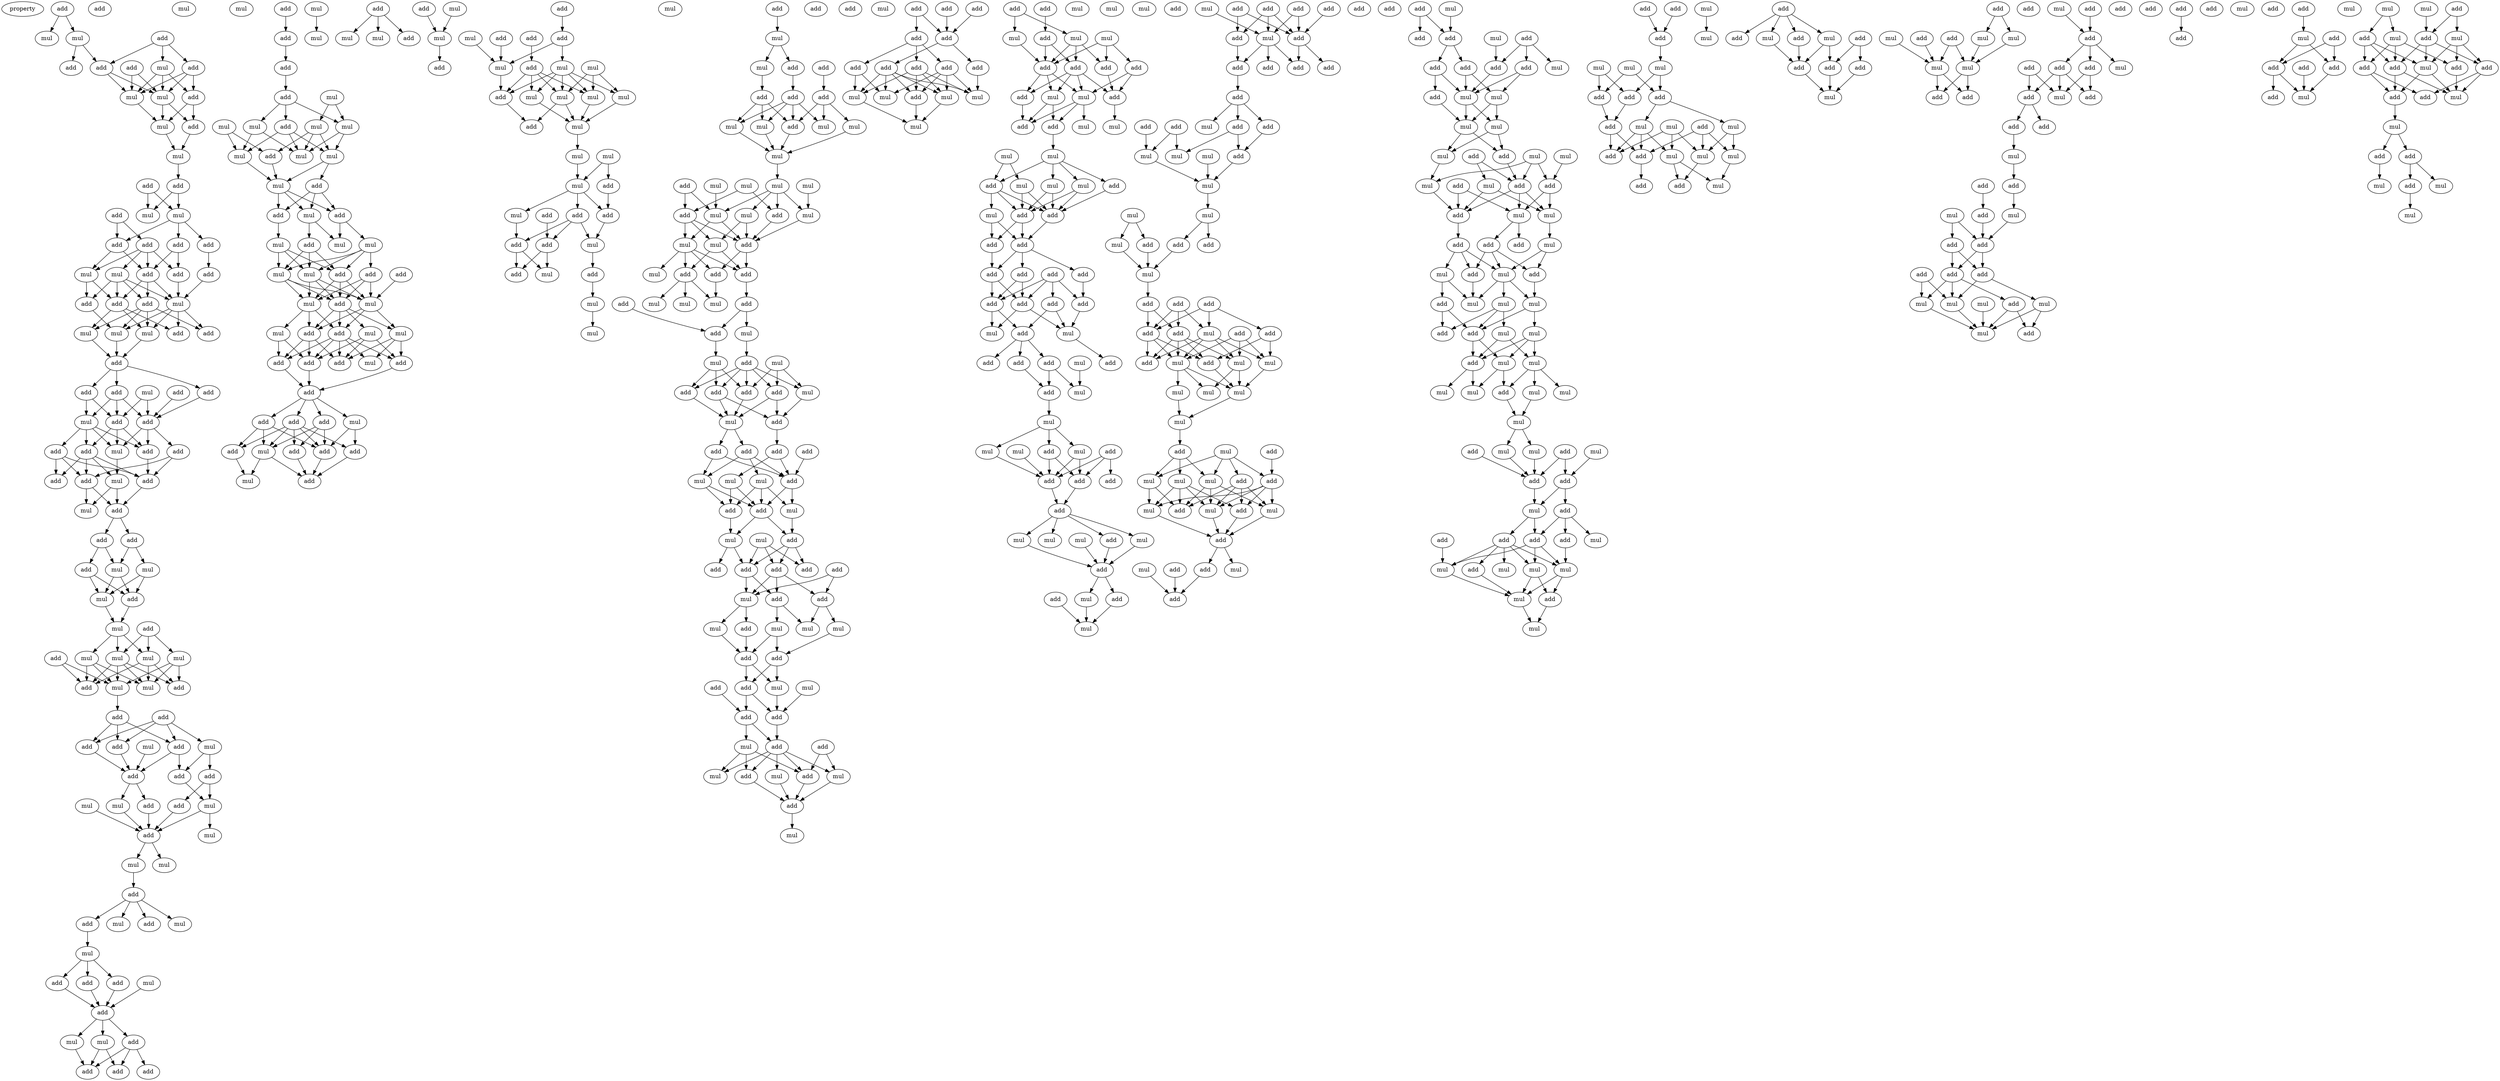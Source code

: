 digraph {
    node [fontcolor=black]
    property [mul=2,lf=1.5]
    0 [ label = add ];
    1 [ label = mul ];
    2 [ label = mul ];
    3 [ label = add ];
    4 [ label = add ];
    5 [ label = add ];
    6 [ label = mul ];
    7 [ label = add ];
    8 [ label = add ];
    9 [ label = mul ];
    10 [ label = add ];
    11 [ label = mul ];
    12 [ label = add ];
    13 [ label = mul ];
    14 [ label = mul ];
    15 [ label = add ];
    16 [ label = add ];
    17 [ label = mul ];
    18 [ label = mul ];
    19 [ label = add ];
    20 [ label = add ];
    21 [ label = add ];
    22 [ label = add ];
    23 [ label = add ];
    24 [ label = mul ];
    25 [ label = mul ];
    26 [ label = add ];
    27 [ label = add ];
    28 [ label = add ];
    29 [ label = add ];
    30 [ label = add ];
    31 [ label = add ];
    32 [ label = mul ];
    33 [ label = add ];
    34 [ label = add ];
    35 [ label = mul ];
    36 [ label = mul ];
    37 [ label = mul ];
    38 [ label = add ];
    39 [ label = add ];
    40 [ label = add ];
    41 [ label = mul ];
    42 [ label = add ];
    43 [ label = add ];
    44 [ label = add ];
    45 [ label = mul ];
    46 [ label = add ];
    47 [ label = add ];
    48 [ label = mul ];
    49 [ label = add ];
    50 [ label = add ];
    51 [ label = add ];
    52 [ label = mul ];
    53 [ label = add ];
    54 [ label = add ];
    55 [ label = add ];
    56 [ label = add ];
    57 [ label = mul ];
    58 [ label = add ];
    59 [ label = add ];
    60 [ label = add ];
    61 [ label = mul ];
    62 [ label = mul ];
    63 [ label = add ];
    64 [ label = mul ];
    65 [ label = mul ];
    66 [ label = add ];
    67 [ label = mul ];
    68 [ label = add ];
    69 [ label = mul ];
    70 [ label = mul ];
    71 [ label = mul ];
    72 [ label = mul ];
    73 [ label = mul ];
    74 [ label = add ];
    75 [ label = add ];
    76 [ label = add ];
    77 [ label = add ];
    78 [ label = mul ];
    79 [ label = mul ];
    80 [ label = add ];
    81 [ label = add ];
    82 [ label = add ];
    83 [ label = add ];
    84 [ label = add ];
    85 [ label = add ];
    86 [ label = add ];
    87 [ label = mul ];
    88 [ label = add ];
    89 [ label = mul ];
    90 [ label = mul ];
    91 [ label = add ];
    92 [ label = mul ];
    93 [ label = mul ];
    94 [ label = mul ];
    95 [ label = add ];
    96 [ label = add ];
    97 [ label = add ];
    98 [ label = mul ];
    99 [ label = add ];
    100 [ label = mul ];
    101 [ label = mul ];
    102 [ label = add ];
    103 [ label = add ];
    104 [ label = mul ];
    105 [ label = add ];
    106 [ label = add ];
    107 [ label = add ];
    108 [ label = mul ];
    109 [ label = mul ];
    110 [ label = add ];
    111 [ label = mul ];
    112 [ label = add ];
    113 [ label = mul ];
    114 [ label = add ];
    115 [ label = add ];
    116 [ label = mul ];
    117 [ label = add ];
    118 [ label = add ];
    119 [ label = mul ];
    120 [ label = mul ];
    121 [ label = add ];
    122 [ label = mul ];
    123 [ label = mul ];
    124 [ label = add ];
    125 [ label = mul ];
    126 [ label = mul ];
    127 [ label = mul ];
    128 [ label = mul ];
    129 [ label = mul ];
    130 [ label = add ];
    131 [ label = mul ];
    132 [ label = add ];
    133 [ label = mul ];
    134 [ label = add ];
    135 [ label = add ];
    136 [ label = add ];
    137 [ label = mul ];
    138 [ label = mul ];
    139 [ label = mul ];
    140 [ label = add ];
    141 [ label = add ];
    142 [ label = mul ];
    143 [ label = add ];
    144 [ label = mul ];
    145 [ label = add ];
    146 [ label = mul ];
    147 [ label = mul ];
    148 [ label = mul ];
    149 [ label = add ];
    150 [ label = add ];
    151 [ label = mul ];
    152 [ label = mul ];
    153 [ label = mul ];
    154 [ label = add ];
    155 [ label = add ];
    156 [ label = add ];
    157 [ label = add ];
    158 [ label = add ];
    159 [ label = add ];
    160 [ label = add ];
    161 [ label = mul ];
    162 [ label = add ];
    163 [ label = add ];
    164 [ label = mul ];
    165 [ label = add ];
    166 [ label = add ];
    167 [ label = add ];
    168 [ label = mul ];
    169 [ label = add ];
    170 [ label = add ];
    171 [ label = add ];
    172 [ label = mul ];
    173 [ label = mul ];
    174 [ label = mul ];
    175 [ label = add ];
    176 [ label = mul ];
    177 [ label = add ];
    178 [ label = add ];
    179 [ label = add ];
    180 [ label = add ];
    181 [ label = mul ];
    182 [ label = add ];
    183 [ label = add ];
    184 [ label = mul ];
    185 [ label = mul ];
    186 [ label = mul ];
    187 [ label = mul ];
    188 [ label = mul ];
    189 [ label = add ];
    190 [ label = mul ];
    191 [ label = mul ];
    192 [ label = add ];
    193 [ label = mul ];
    194 [ label = mul ];
    195 [ label = mul ];
    196 [ label = add ];
    197 [ label = mul ];
    198 [ label = add ];
    199 [ label = add ];
    200 [ label = mul ];
    201 [ label = add ];
    202 [ label = add ];
    203 [ label = add ];
    204 [ label = mul ];
    205 [ label = add ];
    206 [ label = mul ];
    207 [ label = mul ];
    208 [ label = add ];
    209 [ label = mul ];
    210 [ label = add ];
    211 [ label = add ];
    212 [ label = add ];
    213 [ label = mul ];
    214 [ label = mul ];
    215 [ label = mul ];
    216 [ label = add ];
    217 [ label = add ];
    218 [ label = add ];
    219 [ label = add ];
    220 [ label = add ];
    221 [ label = mul ];
    222 [ label = mul ];
    223 [ label = mul ];
    224 [ label = mul ];
    225 [ label = add ];
    226 [ label = mul ];
    227 [ label = mul ];
    228 [ label = mul ];
    229 [ label = mul ];
    230 [ label = mul ];
    231 [ label = add ];
    232 [ label = add ];
    233 [ label = mul ];
    234 [ label = add ];
    235 [ label = mul ];
    236 [ label = mul ];
    237 [ label = mul ];
    238 [ label = add ];
    239 [ label = mul ];
    240 [ label = add ];
    241 [ label = mul ];
    242 [ label = add ];
    243 [ label = add ];
    244 [ label = add ];
    245 [ label = mul ];
    246 [ label = mul ];
    247 [ label = mul ];
    248 [ label = add ];
    249 [ label = add ];
    250 [ label = mul ];
    251 [ label = mul ];
    252 [ label = add ];
    253 [ label = mul ];
    254 [ label = add ];
    255 [ label = add ];
    256 [ label = mul ];
    257 [ label = add ];
    258 [ label = add ];
    259 [ label = add ];
    260 [ label = mul ];
    261 [ label = add ];
    262 [ label = add ];
    263 [ label = add ];
    264 [ label = add ];
    265 [ label = mul ];
    266 [ label = mul ];
    267 [ label = add ];
    268 [ label = mul ];
    269 [ label = add ];
    270 [ label = add ];
    271 [ label = mul ];
    272 [ label = mul ];
    273 [ label = mul ];
    274 [ label = add ];
    275 [ label = add ];
    276 [ label = add ];
    277 [ label = add ];
    278 [ label = add ];
    279 [ label = add ];
    280 [ label = add ];
    281 [ label = add ];
    282 [ label = mul ];
    283 [ label = mul ];
    284 [ label = mul ];
    285 [ label = mul ];
    286 [ label = add ];
    287 [ label = mul ];
    288 [ label = add ];
    289 [ label = add ];
    290 [ label = add ];
    291 [ label = add ];
    292 [ label = mul ];
    293 [ label = mul ];
    294 [ label = add ];
    295 [ label = add ];
    296 [ label = add ];
    297 [ label = add ];
    298 [ label = mul ];
    299 [ label = add ];
    300 [ label = mul ];
    301 [ label = mul ];
    302 [ label = add ];
    303 [ label = mul ];
    304 [ label = add ];
    305 [ label = mul ];
    306 [ label = add ];
    307 [ label = add ];
    308 [ label = add ];
    309 [ label = mul ];
    310 [ label = add ];
    311 [ label = add ];
    312 [ label = add ];
    313 [ label = add ];
    314 [ label = add ];
    315 [ label = add ];
    316 [ label = add ];
    317 [ label = mul ];
    318 [ label = mul ];
    319 [ label = add ];
    320 [ label = mul ];
    321 [ label = mul ];
    322 [ label = mul ];
    323 [ label = add ];
    324 [ label = add ];
    325 [ label = mul ];
    326 [ label = add ];
    327 [ label = mul ];
    328 [ label = mul ];
    329 [ label = mul ];
    330 [ label = add ];
    331 [ label = add ];
    332 [ label = add ];
    333 [ label = add ];
    334 [ label = add ];
    335 [ label = mul ];
    336 [ label = add ];
    337 [ label = mul ];
    338 [ label = add ];
    339 [ label = add ];
    340 [ label = mul ];
    341 [ label = mul ];
    342 [ label = mul ];
    343 [ label = mul ];
    344 [ label = mul ];
    345 [ label = add ];
    346 [ label = mul ];
    347 [ label = add ];
    348 [ label = mul ];
    349 [ label = add ];
    350 [ label = mul ];
    351 [ label = add ];
    352 [ label = add ];
    353 [ label = add ];
    354 [ label = add ];
    355 [ label = add ];
    356 [ label = add ];
    357 [ label = add ];
    358 [ label = add ];
    359 [ label = add ];
    360 [ label = add ];
    361 [ label = add ];
    362 [ label = add ];
    363 [ label = mul ];
    364 [ label = mul ];
    365 [ label = add ];
    366 [ label = add ];
    367 [ label = mul ];
    368 [ label = add ];
    369 [ label = add ];
    370 [ label = add ];
    371 [ label = mul ];
    372 [ label = mul ];
    373 [ label = mul ];
    374 [ label = add ];
    375 [ label = add ];
    376 [ label = mul ];
    377 [ label = mul ];
    378 [ label = mul ];
    379 [ label = add ];
    380 [ label = add ];
    381 [ label = add ];
    382 [ label = add ];
    383 [ label = mul ];
    384 [ label = add ];
    385 [ label = mul ];
    386 [ label = mul ];
    387 [ label = mul ];
    388 [ label = add ];
    389 [ label = add ];
    390 [ label = add ];
    391 [ label = mul ];
    392 [ label = mul ];
    393 [ label = mul ];
    394 [ label = add ];
    395 [ label = mul ];
    396 [ label = add ];
    397 [ label = add ];
    398 [ label = add ];
    399 [ label = add ];
    400 [ label = add ];
    401 [ label = mul ];
    402 [ label = add ];
    403 [ label = add ];
    404 [ label = add ];
    405 [ label = add ];
    406 [ label = add ];
    407 [ label = add ];
    408 [ label = mul ];
    409 [ label = add ];
    410 [ label = add ];
    411 [ label = add ];
    412 [ label = add ];
    413 [ label = mul ];
    414 [ label = add ];
    415 [ label = mul ];
    416 [ label = mul ];
    417 [ label = mul ];
    418 [ label = mul ];
    419 [ label = mul ];
    420 [ label = add ];
    421 [ label = add ];
    422 [ label = mul ];
    423 [ label = add ];
    424 [ label = add ];
    425 [ label = mul ];
    426 [ label = add ];
    427 [ label = add ];
    428 [ label = add ];
    429 [ label = add ];
    430 [ label = mul ];
    431 [ label = add ];
    432 [ label = add ];
    433 [ label = add ];
    434 [ label = add ];
    435 [ label = add ];
    436 [ label = mul ];
    437 [ label = add ];
    438 [ label = mul ];
    439 [ label = mul ];
    440 [ label = mul ];
    441 [ label = mul ];
    442 [ label = mul ];
    443 [ label = mul ];
    444 [ label = add ];
    445 [ label = mul ];
    446 [ label = add ];
    447 [ label = mul ];
    448 [ label = mul ];
    449 [ label = mul ];
    450 [ label = add ];
    451 [ label = add ];
    452 [ label = add ];
    453 [ label = mul ];
    454 [ label = mul ];
    455 [ label = mul ];
    456 [ label = add ];
    457 [ label = add ];
    458 [ label = add ];
    459 [ label = add ];
    460 [ label = mul ];
    461 [ label = mul ];
    462 [ label = add ];
    463 [ label = add ];
    464 [ label = mul ];
    465 [ label = add ];
    466 [ label = mul ];
    467 [ label = add ];
    468 [ label = add ];
    469 [ label = add ];
    470 [ label = add ];
    471 [ label = mul ];
    472 [ label = add ];
    473 [ label = add ];
    474 [ label = mul ];
    475 [ label = add ];
    476 [ label = mul ];
    477 [ label = mul ];
    478 [ label = mul ];
    479 [ label = add ];
    480 [ label = add ];
    481 [ label = mul ];
    482 [ label = mul ];
    483 [ label = mul ];
    484 [ label = mul ];
    485 [ label = mul ];
    486 [ label = add ];
    487 [ label = add ];
    488 [ label = add ];
    489 [ label = mul ];
    490 [ label = add ];
    491 [ label = mul ];
    492 [ label = mul ];
    493 [ label = add ];
    494 [ label = add ];
    495 [ label = add ];
    496 [ label = add ];
    497 [ label = add ];
    498 [ label = mul ];
    499 [ label = mul ];
    500 [ label = add ];
    501 [ label = mul ];
    502 [ label = mul ];
    503 [ label = mul ];
    504 [ label = add ];
    505 [ label = mul ];
    506 [ label = add ];
    507 [ label = mul ];
    508 [ label = add ];
    509 [ label = mul ];
    510 [ label = mul ];
    511 [ label = mul ];
    512 [ label = mul ];
    513 [ label = mul ];
    514 [ label = mul ];
    515 [ label = add ];
    516 [ label = mul ];
    517 [ label = mul ];
    518 [ label = mul ];
    519 [ label = add ];
    520 [ label = add ];
    521 [ label = mul ];
    522 [ label = add ];
    523 [ label = add ];
    524 [ label = mul ];
    525 [ label = add ];
    526 [ label = add ];
    527 [ label = add ];
    528 [ label = add ];
    529 [ label = add ];
    530 [ label = mul ];
    531 [ label = add ];
    532 [ label = mul ];
    533 [ label = mul ];
    534 [ label = mul ];
    535 [ label = mul ];
    536 [ label = add ];
    537 [ label = mul ];
    538 [ label = mul ];
    539 [ label = add ];
    540 [ label = add ];
    541 [ label = add ];
    542 [ label = mul ];
    543 [ label = mul ];
    544 [ label = mul ];
    545 [ label = add ];
    546 [ label = add ];
    547 [ label = add ];
    548 [ label = add ];
    549 [ label = mul ];
    550 [ label = mul ];
    551 [ label = add ];
    552 [ label = mul ];
    553 [ label = mul ];
    554 [ label = mul ];
    555 [ label = mul ];
    556 [ label = add ];
    557 [ label = add ];
    558 [ label = mul ];
    559 [ label = add ];
    560 [ label = add ];
    561 [ label = mul ];
    562 [ label = mul ];
    563 [ label = add ];
    564 [ label = add ];
    565 [ label = add ];
    566 [ label = mul ];
    567 [ label = mul ];
    568 [ label = add ];
    569 [ label = add ];
    570 [ label = add ];
    571 [ label = add ];
    572 [ label = mul ];
    573 [ label = add ];
    574 [ label = add ];
    575 [ label = mul ];
    576 [ label = add ];
    577 [ label = mul ];
    578 [ label = mul ];
    579 [ label = mul ];
    580 [ label = mul ];
    581 [ label = add ];
    582 [ label = add ];
    583 [ label = mul ];
    584 [ label = add ];
    585 [ label = add ];
    586 [ label = add ];
    587 [ label = add ];
    588 [ label = mul ];
    589 [ label = add ];
    590 [ label = add ];
    591 [ label = mul ];
    592 [ label = add ];
    593 [ label = add ];
    594 [ label = add ];
    595 [ label = add ];
    596 [ label = add ];
    597 [ label = add ];
    598 [ label = mul ];
    599 [ label = add ];
    600 [ label = add ];
    601 [ label = mul ];
    602 [ label = mul ];
    603 [ label = add ];
    604 [ label = add ];
    605 [ label = add ];
    606 [ label = add ];
    607 [ label = add ];
    608 [ label = add ];
    609 [ label = mul ];
    610 [ label = mul ];
    611 [ label = mul ];
    612 [ label = add ];
    613 [ label = mul ];
    614 [ label = mul ];
    615 [ label = add ];
    616 [ label = add ];
    617 [ label = add ];
    618 [ label = mul ];
    619 [ label = add ];
    620 [ label = add ];
    621 [ label = add ];
    622 [ label = mul ];
    623 [ label = add ];
    624 [ label = add ];
    625 [ label = add ];
    626 [ label = add ];
    627 [ label = add ];
    628 [ label = mul ];
    629 [ label = mul ];
    630 [ label = mul ];
    631 [ label = mul ];
    632 [ label = add ];
    633 [ label = add ];
    634 [ label = mul ];
    635 [ label = mul ];
    636 [ label = add ];
    637 [ label = add ];
    638 [ label = mul ];
    639 [ label = add ];
    640 [ label = add ];
    641 [ label = add ];
    642 [ label = add ];
    643 [ label = add ];
    644 [ label = mul ];
    645 [ label = mul ];
    646 [ label = add ];
    647 [ label = add ];
    648 [ label = mul ];
    649 [ label = mul ];
    650 [ label = add ];
    651 [ label = mul ];
    0 -> 1 [ name = 0 ];
    0 -> 2 [ name = 1 ];
    1 -> 4 [ name = 2 ];
    1 -> 5 [ name = 3 ];
    3 -> 5 [ name = 4 ];
    3 -> 6 [ name = 5 ];
    3 -> 7 [ name = 6 ];
    5 -> 9 [ name = 7 ];
    5 -> 11 [ name = 8 ];
    6 -> 9 [ name = 9 ];
    6 -> 10 [ name = 10 ];
    6 -> 11 [ name = 11 ];
    7 -> 9 [ name = 12 ];
    7 -> 10 [ name = 13 ];
    7 -> 11 [ name = 14 ];
    8 -> 9 [ name = 15 ];
    8 -> 11 [ name = 16 ];
    9 -> 12 [ name = 17 ];
    9 -> 13 [ name = 18 ];
    10 -> 12 [ name = 19 ];
    10 -> 13 [ name = 20 ];
    11 -> 13 [ name = 21 ];
    12 -> 14 [ name = 22 ];
    13 -> 14 [ name = 23 ];
    14 -> 15 [ name = 24 ];
    15 -> 17 [ name = 25 ];
    15 -> 18 [ name = 26 ];
    16 -> 17 [ name = 27 ];
    16 -> 18 [ name = 28 ];
    18 -> 20 [ name = 29 ];
    18 -> 22 [ name = 30 ];
    18 -> 23 [ name = 31 ];
    19 -> 21 [ name = 32 ];
    19 -> 23 [ name = 33 ];
    20 -> 27 [ name = 34 ];
    20 -> 28 [ name = 35 ];
    21 -> 24 [ name = 36 ];
    21 -> 25 [ name = 37 ];
    21 -> 27 [ name = 38 ];
    21 -> 28 [ name = 39 ];
    22 -> 26 [ name = 40 ];
    23 -> 25 [ name = 41 ];
    23 -> 27 [ name = 42 ];
    24 -> 29 [ name = 43 ];
    24 -> 30 [ name = 44 ];
    24 -> 31 [ name = 45 ];
    24 -> 32 [ name = 46 ];
    25 -> 30 [ name = 47 ];
    25 -> 31 [ name = 48 ];
    26 -> 32 [ name = 49 ];
    27 -> 29 [ name = 50 ];
    27 -> 30 [ name = 51 ];
    27 -> 32 [ name = 52 ];
    28 -> 32 [ name = 53 ];
    29 -> 33 [ name = 54 ];
    29 -> 35 [ name = 55 ];
    29 -> 36 [ name = 56 ];
    29 -> 37 [ name = 57 ];
    30 -> 34 [ name = 58 ];
    30 -> 36 [ name = 59 ];
    30 -> 37 [ name = 60 ];
    31 -> 35 [ name = 61 ];
    32 -> 33 [ name = 62 ];
    32 -> 34 [ name = 63 ];
    32 -> 35 [ name = 64 ];
    32 -> 37 [ name = 65 ];
    35 -> 38 [ name = 66 ];
    36 -> 38 [ name = 67 ];
    37 -> 38 [ name = 68 ];
    38 -> 39 [ name = 69 ];
    38 -> 40 [ name = 70 ];
    38 -> 42 [ name = 71 ];
    39 -> 44 [ name = 72 ];
    40 -> 44 [ name = 73 ];
    40 -> 45 [ name = 74 ];
    40 -> 46 [ name = 75 ];
    41 -> 44 [ name = 76 ];
    41 -> 46 [ name = 77 ];
    42 -> 45 [ name = 78 ];
    42 -> 46 [ name = 79 ];
    43 -> 44 [ name = 80 ];
    44 -> 47 [ name = 81 ];
    44 -> 48 [ name = 82 ];
    44 -> 50 [ name = 83 ];
    45 -> 47 [ name = 84 ];
    45 -> 48 [ name = 85 ];
    45 -> 49 [ name = 86 ];
    45 -> 51 [ name = 87 ];
    46 -> 47 [ name = 88 ];
    46 -> 48 [ name = 89 ];
    46 -> 51 [ name = 90 ];
    47 -> 53 [ name = 91 ];
    48 -> 52 [ name = 92 ];
    49 -> 53 [ name = 93 ];
    49 -> 54 [ name = 94 ];
    49 -> 55 [ name = 95 ];
    50 -> 53 [ name = 96 ];
    50 -> 54 [ name = 97 ];
    51 -> 52 [ name = 98 ];
    51 -> 53 [ name = 99 ];
    51 -> 54 [ name = 100 ];
    51 -> 55 [ name = 101 ];
    52 -> 56 [ name = 102 ];
    52 -> 57 [ name = 103 ];
    53 -> 56 [ name = 104 ];
    54 -> 56 [ name = 105 ];
    54 -> 57 [ name = 106 ];
    56 -> 58 [ name = 107 ];
    56 -> 59 [ name = 108 ];
    58 -> 60 [ name = 109 ];
    58 -> 62 [ name = 110 ];
    59 -> 61 [ name = 111 ];
    59 -> 62 [ name = 112 ];
    60 -> 63 [ name = 113 ];
    60 -> 64 [ name = 114 ];
    61 -> 63 [ name = 115 ];
    61 -> 64 [ name = 116 ];
    62 -> 63 [ name = 117 ];
    62 -> 64 [ name = 118 ];
    63 -> 65 [ name = 119 ];
    64 -> 65 [ name = 120 ];
    65 -> 67 [ name = 121 ];
    65 -> 69 [ name = 122 ];
    65 -> 70 [ name = 123 ];
    66 -> 67 [ name = 124 ];
    66 -> 70 [ name = 125 ];
    66 -> 71 [ name = 126 ];
    67 -> 72 [ name = 127 ];
    67 -> 73 [ name = 128 ];
    67 -> 74 [ name = 129 ];
    67 -> 75 [ name = 130 ];
    68 -> 72 [ name = 131 ];
    68 -> 75 [ name = 132 ];
    69 -> 72 [ name = 133 ];
    69 -> 73 [ name = 134 ];
    69 -> 75 [ name = 135 ];
    70 -> 73 [ name = 136 ];
    70 -> 74 [ name = 137 ];
    70 -> 75 [ name = 138 ];
    71 -> 72 [ name = 139 ];
    71 -> 73 [ name = 140 ];
    71 -> 74 [ name = 141 ];
    72 -> 77 [ name = 142 ];
    76 -> 78 [ name = 143 ];
    76 -> 80 [ name = 144 ];
    76 -> 81 [ name = 145 ];
    76 -> 82 [ name = 146 ];
    77 -> 80 [ name = 147 ];
    77 -> 81 [ name = 148 ];
    77 -> 82 [ name = 149 ];
    78 -> 84 [ name = 150 ];
    78 -> 85 [ name = 151 ];
    79 -> 83 [ name = 152 ];
    80 -> 83 [ name = 153 ];
    81 -> 83 [ name = 154 ];
    81 -> 84 [ name = 155 ];
    82 -> 83 [ name = 156 ];
    83 -> 87 [ name = 157 ];
    83 -> 88 [ name = 158 ];
    84 -> 89 [ name = 159 ];
    85 -> 86 [ name = 160 ];
    85 -> 89 [ name = 161 ];
    86 -> 91 [ name = 162 ];
    87 -> 91 [ name = 163 ];
    88 -> 91 [ name = 164 ];
    89 -> 91 [ name = 165 ];
    89 -> 92 [ name = 166 ];
    90 -> 91 [ name = 167 ];
    91 -> 93 [ name = 168 ];
    91 -> 94 [ name = 169 ];
    93 -> 95 [ name = 170 ];
    95 -> 97 [ name = 171 ];
    95 -> 98 [ name = 172 ];
    95 -> 99 [ name = 173 ];
    95 -> 100 [ name = 174 ];
    97 -> 101 [ name = 175 ];
    101 -> 102 [ name = 176 ];
    101 -> 103 [ name = 177 ];
    101 -> 105 [ name = 178 ];
    102 -> 106 [ name = 179 ];
    103 -> 106 [ name = 180 ];
    104 -> 106 [ name = 181 ];
    105 -> 106 [ name = 182 ];
    106 -> 107 [ name = 183 ];
    106 -> 108 [ name = 184 ];
    106 -> 109 [ name = 185 ];
    107 -> 110 [ name = 186 ];
    107 -> 112 [ name = 187 ];
    107 -> 114 [ name = 188 ];
    108 -> 110 [ name = 189 ];
    108 -> 112 [ name = 190 ];
    109 -> 110 [ name = 191 ];
    115 -> 117 [ name = 192 ];
    116 -> 119 [ name = 193 ];
    117 -> 118 [ name = 194 ];
    118 -> 121 [ name = 195 ];
    120 -> 125 [ name = 196 ];
    120 -> 126 [ name = 197 ];
    121 -> 122 [ name = 198 ];
    121 -> 124 [ name = 199 ];
    121 -> 126 [ name = 200 ];
    122 -> 127 [ name = 201 ];
    122 -> 129 [ name = 202 ];
    123 -> 129 [ name = 203 ];
    123 -> 130 [ name = 204 ];
    124 -> 127 [ name = 205 ];
    124 -> 128 [ name = 206 ];
    124 -> 129 [ name = 207 ];
    125 -> 127 [ name = 208 ];
    125 -> 128 [ name = 209 ];
    125 -> 130 [ name = 210 ];
    126 -> 127 [ name = 211 ];
    126 -> 128 [ name = 212 ];
    128 -> 131 [ name = 213 ];
    128 -> 132 [ name = 214 ];
    129 -> 131 [ name = 215 ];
    130 -> 131 [ name = 216 ];
    131 -> 133 [ name = 217 ];
    131 -> 134 [ name = 218 ];
    131 -> 135 [ name = 219 ];
    132 -> 133 [ name = 220 ];
    132 -> 134 [ name = 221 ];
    132 -> 135 [ name = 222 ];
    133 -> 136 [ name = 223 ];
    133 -> 138 [ name = 224 ];
    134 -> 137 [ name = 225 ];
    135 -> 138 [ name = 226 ];
    135 -> 139 [ name = 227 ];
    136 -> 140 [ name = 228 ];
    136 -> 142 [ name = 229 ];
    136 -> 144 [ name = 230 ];
    137 -> 140 [ name = 231 ];
    137 -> 142 [ name = 232 ];
    137 -> 144 [ name = 233 ];
    139 -> 140 [ name = 234 ];
    139 -> 141 [ name = 235 ];
    139 -> 142 [ name = 236 ];
    139 -> 144 [ name = 237 ];
    140 -> 145 [ name = 238 ];
    140 -> 146 [ name = 239 ];
    140 -> 147 [ name = 240 ];
    141 -> 145 [ name = 241 ];
    141 -> 146 [ name = 242 ];
    141 -> 147 [ name = 243 ];
    142 -> 145 [ name = 244 ];
    142 -> 146 [ name = 245 ];
    142 -> 147 [ name = 246 ];
    143 -> 146 [ name = 247 ];
    144 -> 145 [ name = 248 ];
    144 -> 146 [ name = 249 ];
    144 -> 147 [ name = 250 ];
    145 -> 149 [ name = 251 ];
    145 -> 150 [ name = 252 ];
    145 -> 151 [ name = 253 ];
    145 -> 152 [ name = 254 ];
    146 -> 149 [ name = 255 ];
    146 -> 150 [ name = 256 ];
    146 -> 151 [ name = 257 ];
    147 -> 148 [ name = 258 ];
    147 -> 149 [ name = 259 ];
    147 -> 150 [ name = 260 ];
    148 -> 156 [ name = 261 ];
    148 -> 157 [ name = 262 ];
    149 -> 153 [ name = 263 ];
    149 -> 154 [ name = 264 ];
    149 -> 155 [ name = 265 ];
    149 -> 156 [ name = 266 ];
    149 -> 157 [ name = 267 ];
    150 -> 154 [ name = 268 ];
    150 -> 156 [ name = 269 ];
    150 -> 157 [ name = 270 ];
    151 -> 153 [ name = 271 ];
    151 -> 154 [ name = 272 ];
    151 -> 155 [ name = 273 ];
    152 -> 154 [ name = 274 ];
    152 -> 155 [ name = 275 ];
    152 -> 156 [ name = 276 ];
    155 -> 158 [ name = 277 ];
    156 -> 158 [ name = 278 ];
    157 -> 158 [ name = 279 ];
    158 -> 159 [ name = 280 ];
    158 -> 160 [ name = 281 ];
    158 -> 161 [ name = 282 ];
    158 -> 162 [ name = 283 ];
    159 -> 164 [ name = 284 ];
    159 -> 166 [ name = 285 ];
    159 -> 167 [ name = 286 ];
    160 -> 163 [ name = 287 ];
    160 -> 164 [ name = 288 ];
    160 -> 165 [ name = 289 ];
    160 -> 166 [ name = 290 ];
    160 -> 167 [ name = 291 ];
    161 -> 163 [ name = 292 ];
    161 -> 166 [ name = 293 ];
    162 -> 164 [ name = 294 ];
    162 -> 165 [ name = 295 ];
    162 -> 166 [ name = 296 ];
    163 -> 169 [ name = 297 ];
    164 -> 168 [ name = 298 ];
    164 -> 169 [ name = 299 ];
    165 -> 169 [ name = 300 ];
    166 -> 169 [ name = 301 ];
    167 -> 168 [ name = 302 ];
    170 -> 173 [ name = 303 ];
    170 -> 174 [ name = 304 ];
    170 -> 175 [ name = 305 ];
    171 -> 176 [ name = 306 ];
    172 -> 176 [ name = 307 ];
    176 -> 177 [ name = 308 ];
    178 -> 180 [ name = 309 ];
    179 -> 184 [ name = 310 ];
    180 -> 184 [ name = 311 ];
    180 -> 185 [ name = 312 ];
    181 -> 184 [ name = 313 ];
    182 -> 183 [ name = 314 ];
    183 -> 188 [ name = 315 ];
    183 -> 189 [ name = 316 ];
    183 -> 190 [ name = 317 ];
    183 -> 191 [ name = 318 ];
    184 -> 189 [ name = 319 ];
    185 -> 187 [ name = 320 ];
    185 -> 188 [ name = 321 ];
    185 -> 189 [ name = 322 ];
    185 -> 190 [ name = 323 ];
    185 -> 191 [ name = 324 ];
    186 -> 187 [ name = 325 ];
    186 -> 190 [ name = 326 ];
    186 -> 191 [ name = 327 ];
    187 -> 193 [ name = 328 ];
    188 -> 193 [ name = 329 ];
    189 -> 192 [ name = 330 ];
    190 -> 192 [ name = 331 ];
    190 -> 193 [ name = 332 ];
    191 -> 193 [ name = 333 ];
    193 -> 195 [ name = 334 ];
    194 -> 196 [ name = 335 ];
    194 -> 197 [ name = 336 ];
    195 -> 197 [ name = 337 ];
    196 -> 201 [ name = 338 ];
    197 -> 199 [ name = 339 ];
    197 -> 200 [ name = 340 ];
    197 -> 201 [ name = 341 ];
    198 -> 202 [ name = 342 ];
    199 -> 202 [ name = 343 ];
    199 -> 203 [ name = 344 ];
    199 -> 204 [ name = 345 ];
    200 -> 203 [ name = 346 ];
    201 -> 204 [ name = 347 ];
    202 -> 206 [ name = 348 ];
    202 -> 208 [ name = 349 ];
    203 -> 206 [ name = 350 ];
    203 -> 208 [ name = 351 ];
    204 -> 205 [ name = 352 ];
    205 -> 209 [ name = 353 ];
    209 -> 213 [ name = 354 ];
    210 -> 214 [ name = 355 ];
    214 -> 215 [ name = 356 ];
    214 -> 217 [ name = 357 ];
    215 -> 218 [ name = 358 ];
    216 -> 219 [ name = 359 ];
    217 -> 220 [ name = 360 ];
    218 -> 222 [ name = 361 ];
    218 -> 224 [ name = 362 ];
    218 -> 225 [ name = 363 ];
    219 -> 221 [ name = 364 ];
    219 -> 223 [ name = 365 ];
    219 -> 225 [ name = 366 ];
    220 -> 221 [ name = 367 ];
    220 -> 222 [ name = 368 ];
    220 -> 224 [ name = 369 ];
    220 -> 225 [ name = 370 ];
    222 -> 226 [ name = 371 ];
    223 -> 226 [ name = 372 ];
    224 -> 226 [ name = 373 ];
    225 -> 226 [ name = 374 ];
    226 -> 227 [ name = 375 ];
    227 -> 233 [ name = 376 ];
    227 -> 234 [ name = 377 ];
    227 -> 235 [ name = 378 ];
    227 -> 236 [ name = 379 ];
    228 -> 232 [ name = 380 ];
    228 -> 234 [ name = 381 ];
    229 -> 233 [ name = 382 ];
    230 -> 235 [ name = 383 ];
    231 -> 232 [ name = 384 ];
    231 -> 233 [ name = 385 ];
    232 -> 237 [ name = 386 ];
    232 -> 238 [ name = 387 ];
    232 -> 239 [ name = 388 ];
    233 -> 237 [ name = 389 ];
    233 -> 238 [ name = 390 ];
    234 -> 238 [ name = 391 ];
    235 -> 238 [ name = 392 ];
    236 -> 238 [ name = 393 ];
    236 -> 239 [ name = 394 ];
    237 -> 240 [ name = 395 ];
    237 -> 241 [ name = 396 ];
    237 -> 242 [ name = 397 ];
    237 -> 243 [ name = 398 ];
    238 -> 240 [ name = 399 ];
    238 -> 243 [ name = 400 ];
    239 -> 240 [ name = 401 ];
    239 -> 242 [ name = 402 ];
    240 -> 248 [ name = 403 ];
    242 -> 245 [ name = 404 ];
    242 -> 246 [ name = 405 ];
    242 -> 247 [ name = 406 ];
    243 -> 246 [ name = 407 ];
    244 -> 249 [ name = 408 ];
    248 -> 249 [ name = 409 ];
    248 -> 250 [ name = 410 ];
    249 -> 251 [ name = 411 ];
    250 -> 252 [ name = 412 ];
    251 -> 254 [ name = 413 ];
    251 -> 255 [ name = 414 ];
    251 -> 257 [ name = 415 ];
    252 -> 254 [ name = 416 ];
    252 -> 255 [ name = 417 ];
    252 -> 256 [ name = 418 ];
    252 -> 257 [ name = 419 ];
    252 -> 258 [ name = 420 ];
    253 -> 254 [ name = 421 ];
    253 -> 256 [ name = 422 ];
    253 -> 258 [ name = 423 ];
    254 -> 260 [ name = 424 ];
    255 -> 259 [ name = 425 ];
    255 -> 260 [ name = 426 ];
    256 -> 259 [ name = 427 ];
    257 -> 260 [ name = 428 ];
    258 -> 259 [ name = 429 ];
    258 -> 260 [ name = 430 ];
    259 -> 263 [ name = 431 ];
    260 -> 261 [ name = 432 ];
    260 -> 262 [ name = 433 ];
    261 -> 265 [ name = 434 ];
    261 -> 266 [ name = 435 ];
    261 -> 267 [ name = 436 ];
    262 -> 265 [ name = 437 ];
    262 -> 267 [ name = 438 ];
    263 -> 267 [ name = 439 ];
    263 -> 268 [ name = 440 ];
    264 -> 267 [ name = 441 ];
    265 -> 269 [ name = 442 ];
    265 -> 270 [ name = 443 ];
    266 -> 269 [ name = 444 ];
    266 -> 270 [ name = 445 ];
    266 -> 271 [ name = 446 ];
    267 -> 270 [ name = 447 ];
    267 -> 271 [ name = 448 ];
    268 -> 269 [ name = 449 ];
    268 -> 270 [ name = 450 ];
    269 -> 272 [ name = 451 ];
    270 -> 272 [ name = 452 ];
    270 -> 274 [ name = 453 ];
    271 -> 274 [ name = 454 ];
    272 -> 277 [ name = 455 ];
    272 -> 279 [ name = 456 ];
    273 -> 275 [ name = 457 ];
    273 -> 278 [ name = 458 ];
    273 -> 279 [ name = 459 ];
    274 -> 275 [ name = 460 ];
    274 -> 278 [ name = 461 ];
    274 -> 279 [ name = 462 ];
    276 -> 280 [ name = 463 ];
    276 -> 282 [ name = 464 ];
    278 -> 280 [ name = 465 ];
    278 -> 281 [ name = 466 ];
    278 -> 282 [ name = 467 ];
    279 -> 281 [ name = 468 ];
    279 -> 282 [ name = 469 ];
    280 -> 284 [ name = 470 ];
    280 -> 285 [ name = 471 ];
    281 -> 283 [ name = 472 ];
    281 -> 285 [ name = 473 ];
    282 -> 286 [ name = 474 ];
    282 -> 287 [ name = 475 ];
    283 -> 288 [ name = 476 ];
    283 -> 289 [ name = 477 ];
    284 -> 288 [ name = 478 ];
    286 -> 289 [ name = 479 ];
    287 -> 289 [ name = 480 ];
    288 -> 291 [ name = 481 ];
    288 -> 292 [ name = 482 ];
    289 -> 291 [ name = 483 ];
    289 -> 292 [ name = 484 ];
    290 -> 294 [ name = 485 ];
    291 -> 294 [ name = 486 ];
    291 -> 295 [ name = 487 ];
    292 -> 295 [ name = 488 ];
    293 -> 295 [ name = 489 ];
    294 -> 296 [ name = 490 ];
    294 -> 298 [ name = 491 ];
    295 -> 296 [ name = 492 ];
    296 -> 299 [ name = 493 ];
    296 -> 300 [ name = 494 ];
    296 -> 301 [ name = 495 ];
    296 -> 302 [ name = 496 ];
    296 -> 303 [ name = 497 ];
    297 -> 301 [ name = 498 ];
    297 -> 302 [ name = 499 ];
    298 -> 299 [ name = 500 ];
    298 -> 300 [ name = 501 ];
    298 -> 302 [ name = 502 ];
    299 -> 304 [ name = 503 ];
    301 -> 304 [ name = 504 ];
    302 -> 304 [ name = 505 ];
    303 -> 304 [ name = 506 ];
    304 -> 309 [ name = 507 ];
    306 -> 311 [ name = 508 ];
    307 -> 311 [ name = 509 ];
    308 -> 310 [ name = 510 ];
    308 -> 311 [ name = 511 ];
    310 -> 312 [ name = 512 ];
    310 -> 314 [ name = 513 ];
    310 -> 316 [ name = 514 ];
    311 -> 313 [ name = 515 ];
    311 -> 315 [ name = 516 ];
    312 -> 318 [ name = 517 ];
    312 -> 319 [ name = 518 ];
    312 -> 320 [ name = 519 ];
    312 -> 321 [ name = 520 ];
    313 -> 317 [ name = 521 ];
    313 -> 318 [ name = 522 ];
    313 -> 319 [ name = 523 ];
    313 -> 320 [ name = 524 ];
    313 -> 321 [ name = 525 ];
    314 -> 317 [ name = 526 ];
    314 -> 318 [ name = 527 ];
    315 -> 321 [ name = 528 ];
    316 -> 317 [ name = 529 ];
    316 -> 319 [ name = 530 ];
    316 -> 320 [ name = 531 ];
    316 -> 321 [ name = 532 ];
    317 -> 322 [ name = 533 ];
    319 -> 322 [ name = 534 ];
    320 -> 322 [ name = 535 ];
    323 -> 326 [ name = 536 ];
    324 -> 327 [ name = 537 ];
    324 -> 328 [ name = 538 ];
    325 -> 331 [ name = 539 ];
    325 -> 332 [ name = 540 ];
    325 -> 333 [ name = 541 ];
    326 -> 330 [ name = 542 ];
    326 -> 332 [ name = 543 ];
    327 -> 332 [ name = 544 ];
    328 -> 330 [ name = 545 ];
    328 -> 332 [ name = 546 ];
    328 -> 333 [ name = 547 ];
    330 -> 334 [ name = 548 ];
    330 -> 335 [ name = 549 ];
    330 -> 336 [ name = 550 ];
    330 -> 337 [ name = 551 ];
    331 -> 335 [ name = 552 ];
    331 -> 336 [ name = 553 ];
    332 -> 334 [ name = 554 ];
    332 -> 335 [ name = 555 ];
    332 -> 337 [ name = 556 ];
    333 -> 336 [ name = 557 ];
    334 -> 339 [ name = 558 ];
    335 -> 338 [ name = 559 ];
    335 -> 339 [ name = 560 ];
    335 -> 340 [ name = 561 ];
    336 -> 341 [ name = 562 ];
    337 -> 338 [ name = 563 ];
    337 -> 339 [ name = 564 ];
    338 -> 343 [ name = 565 ];
    342 -> 344 [ name = 566 ];
    342 -> 347 [ name = 567 ];
    343 -> 345 [ name = 568 ];
    343 -> 346 [ name = 569 ];
    343 -> 347 [ name = 570 ];
    343 -> 348 [ name = 571 ];
    344 -> 349 [ name = 572 ];
    344 -> 351 [ name = 573 ];
    345 -> 349 [ name = 574 ];
    346 -> 349 [ name = 575 ];
    346 -> 351 [ name = 576 ];
    347 -> 349 [ name = 577 ];
    347 -> 350 [ name = 578 ];
    347 -> 351 [ name = 579 ];
    348 -> 349 [ name = 580 ];
    348 -> 351 [ name = 581 ];
    349 -> 353 [ name = 582 ];
    350 -> 352 [ name = 583 ];
    350 -> 353 [ name = 584 ];
    351 -> 352 [ name = 585 ];
    351 -> 353 [ name = 586 ];
    352 -> 355 [ name = 587 ];
    353 -> 355 [ name = 588 ];
    353 -> 356 [ name = 589 ];
    353 -> 357 [ name = 590 ];
    354 -> 358 [ name = 591 ];
    354 -> 359 [ name = 592 ];
    354 -> 360 [ name = 593 ];
    354 -> 361 [ name = 594 ];
    355 -> 358 [ name = 595 ];
    355 -> 359 [ name = 596 ];
    356 -> 358 [ name = 597 ];
    356 -> 359 [ name = 598 ];
    357 -> 361 [ name = 599 ];
    358 -> 363 [ name = 600 ];
    358 -> 364 [ name = 601 ];
    359 -> 362 [ name = 602 ];
    359 -> 364 [ name = 603 ];
    360 -> 362 [ name = 604 ];
    360 -> 363 [ name = 605 ];
    361 -> 363 [ name = 606 ];
    362 -> 365 [ name = 607 ];
    362 -> 366 [ name = 608 ];
    362 -> 368 [ name = 609 ];
    363 -> 369 [ name = 610 ];
    365 -> 370 [ name = 611 ];
    366 -> 370 [ name = 612 ];
    366 -> 371 [ name = 613 ];
    367 -> 371 [ name = 614 ];
    370 -> 373 [ name = 615 ];
    373 -> 375 [ name = 616 ];
    373 -> 376 [ name = 617 ];
    373 -> 377 [ name = 618 ];
    374 -> 379 [ name = 619 ];
    374 -> 380 [ name = 620 ];
    374 -> 381 [ name = 621 ];
    375 -> 379 [ name = 622 ];
    375 -> 381 [ name = 623 ];
    376 -> 381 [ name = 624 ];
    377 -> 379 [ name = 625 ];
    377 -> 381 [ name = 626 ];
    378 -> 381 [ name = 627 ];
    379 -> 382 [ name = 628 ];
    381 -> 382 [ name = 629 ];
    382 -> 384 [ name = 630 ];
    382 -> 385 [ name = 631 ];
    382 -> 386 [ name = 632 ];
    382 -> 387 [ name = 633 ];
    383 -> 388 [ name = 634 ];
    384 -> 388 [ name = 635 ];
    386 -> 388 [ name = 636 ];
    387 -> 388 [ name = 637 ];
    388 -> 390 [ name = 638 ];
    388 -> 392 [ name = 639 ];
    389 -> 393 [ name = 640 ];
    390 -> 393 [ name = 641 ];
    392 -> 393 [ name = 642 ];
    395 -> 401 [ name = 643 ];
    396 -> 400 [ name = 644 ];
    396 -> 401 [ name = 645 ];
    397 -> 400 [ name = 646 ];
    398 -> 400 [ name = 647 ];
    398 -> 402 [ name = 648 ];
    399 -> 400 [ name = 649 ];
    399 -> 401 [ name = 650 ];
    399 -> 402 [ name = 651 ];
    400 -> 404 [ name = 652 ];
    400 -> 406 [ name = 653 ];
    401 -> 403 [ name = 654 ];
    401 -> 405 [ name = 655 ];
    401 -> 406 [ name = 656 ];
    402 -> 403 [ name = 657 ];
    403 -> 407 [ name = 658 ];
    407 -> 408 [ name = 659 ];
    407 -> 410 [ name = 660 ];
    407 -> 412 [ name = 661 ];
    409 -> 415 [ name = 662 ];
    410 -> 414 [ name = 663 ];
    410 -> 416 [ name = 664 ];
    411 -> 415 [ name = 665 ];
    411 -> 416 [ name = 666 ];
    412 -> 414 [ name = 667 ];
    413 -> 417 [ name = 668 ];
    414 -> 417 [ name = 669 ];
    415 -> 417 [ name = 670 ];
    417 -> 419 [ name = 671 ];
    418 -> 421 [ name = 672 ];
    418 -> 422 [ name = 673 ];
    419 -> 420 [ name = 674 ];
    419 -> 424 [ name = 675 ];
    420 -> 425 [ name = 676 ];
    421 -> 425 [ name = 677 ];
    422 -> 425 [ name = 678 ];
    425 -> 427 [ name = 679 ];
    426 -> 430 [ name = 680 ];
    426 -> 431 [ name = 681 ];
    426 -> 432 [ name = 682 ];
    427 -> 431 [ name = 683 ];
    427 -> 432 [ name = 684 ];
    429 -> 430 [ name = 685 ];
    429 -> 432 [ name = 686 ];
    429 -> 433 [ name = 687 ];
    430 -> 436 [ name = 688 ];
    430 -> 437 [ name = 689 ];
    430 -> 438 [ name = 690 ];
    430 -> 439 [ name = 691 ];
    431 -> 435 [ name = 692 ];
    431 -> 437 [ name = 693 ];
    431 -> 438 [ name = 694 ];
    431 -> 439 [ name = 695 ];
    432 -> 435 [ name = 696 ];
    432 -> 437 [ name = 697 ];
    432 -> 438 [ name = 698 ];
    433 -> 435 [ name = 699 ];
    433 -> 436 [ name = 700 ];
    434 -> 436 [ name = 701 ];
    434 -> 438 [ name = 702 ];
    434 -> 439 [ name = 703 ];
    435 -> 442 [ name = 704 ];
    436 -> 442 [ name = 705 ];
    438 -> 440 [ name = 706 ];
    438 -> 441 [ name = 707 ];
    438 -> 442 [ name = 708 ];
    439 -> 441 [ name = 709 ];
    439 -> 442 [ name = 710 ];
    440 -> 443 [ name = 711 ];
    442 -> 443 [ name = 712 ];
    443 -> 446 [ name = 713 ];
    444 -> 451 [ name = 714 ];
    445 -> 448 [ name = 715 ];
    445 -> 449 [ name = 716 ];
    445 -> 450 [ name = 717 ];
    445 -> 451 [ name = 718 ];
    446 -> 447 [ name = 719 ];
    446 -> 448 [ name = 720 ];
    446 -> 449 [ name = 721 ];
    447 -> 452 [ name = 722 ];
    447 -> 453 [ name = 723 ];
    447 -> 454 [ name = 724 ];
    447 -> 456 [ name = 725 ];
    448 -> 452 [ name = 726 ];
    448 -> 453 [ name = 727 ];
    448 -> 455 [ name = 728 ];
    449 -> 452 [ name = 729 ];
    449 -> 454 [ name = 730 ];
    450 -> 452 [ name = 731 ];
    450 -> 453 [ name = 732 ];
    450 -> 455 [ name = 733 ];
    450 -> 456 [ name = 734 ];
    451 -> 453 [ name = 735 ];
    451 -> 454 [ name = 736 ];
    451 -> 455 [ name = 737 ];
    451 -> 456 [ name = 738 ];
    453 -> 457 [ name = 739 ];
    454 -> 457 [ name = 740 ];
    455 -> 457 [ name = 741 ];
    456 -> 457 [ name = 742 ];
    457 -> 459 [ name = 743 ];
    457 -> 461 [ name = 744 ];
    458 -> 462 [ name = 745 ];
    459 -> 462 [ name = 746 ];
    460 -> 462 [ name = 747 ];
    463 -> 467 [ name = 748 ];
    463 -> 468 [ name = 749 ];
    464 -> 468 [ name = 750 ];
    465 -> 471 [ name = 751 ];
    465 -> 472 [ name = 752 ];
    465 -> 473 [ name = 753 ];
    466 -> 473 [ name = 754 ];
    468 -> 469 [ name = 755 ];
    468 -> 470 [ name = 756 ];
    469 -> 474 [ name = 757 ];
    469 -> 475 [ name = 758 ];
    470 -> 474 [ name = 759 ];
    470 -> 476 [ name = 760 ];
    472 -> 474 [ name = 761 ];
    472 -> 476 [ name = 762 ];
    473 -> 474 [ name = 763 ];
    474 -> 477 [ name = 764 ];
    474 -> 478 [ name = 765 ];
    475 -> 477 [ name = 766 ];
    476 -> 477 [ name = 767 ];
    476 -> 478 [ name = 768 ];
    477 -> 480 [ name = 769 ];
    477 -> 482 [ name = 770 ];
    478 -> 480 [ name = 771 ];
    478 -> 482 [ name = 772 ];
    479 -> 485 [ name = 773 ];
    479 -> 486 [ name = 774 ];
    480 -> 486 [ name = 775 ];
    481 -> 488 [ name = 776 ];
    482 -> 484 [ name = 777 ];
    483 -> 484 [ name = 778 ];
    483 -> 486 [ name = 779 ];
    483 -> 488 [ name = 780 ];
    484 -> 490 [ name = 781 ];
    485 -> 489 [ name = 782 ];
    485 -> 490 [ name = 783 ];
    486 -> 489 [ name = 784 ];
    486 -> 490 [ name = 785 ];
    486 -> 491 [ name = 786 ];
    487 -> 490 [ name = 787 ];
    487 -> 491 [ name = 788 ];
    488 -> 489 [ name = 789 ];
    488 -> 491 [ name = 790 ];
    489 -> 492 [ name = 791 ];
    490 -> 493 [ name = 792 ];
    491 -> 494 [ name = 793 ];
    491 -> 495 [ name = 794 ];
    492 -> 496 [ name = 795 ];
    492 -> 499 [ name = 796 ];
    493 -> 497 [ name = 797 ];
    493 -> 498 [ name = 798 ];
    493 -> 499 [ name = 799 ];
    494 -> 496 [ name = 800 ];
    494 -> 497 [ name = 801 ];
    494 -> 499 [ name = 802 ];
    496 -> 501 [ name = 803 ];
    497 -> 503 [ name = 804 ];
    498 -> 500 [ name = 805 ];
    498 -> 503 [ name = 806 ];
    499 -> 501 [ name = 807 ];
    499 -> 502 [ name = 808 ];
    499 -> 503 [ name = 809 ];
    500 -> 504 [ name = 810 ];
    500 -> 506 [ name = 811 ];
    501 -> 505 [ name = 812 ];
    501 -> 506 [ name = 813 ];
    502 -> 504 [ name = 814 ];
    502 -> 506 [ name = 815 ];
    502 -> 507 [ name = 816 ];
    505 -> 508 [ name = 817 ];
    505 -> 509 [ name = 818 ];
    505 -> 510 [ name = 819 ];
    506 -> 508 [ name = 820 ];
    506 -> 509 [ name = 821 ];
    507 -> 508 [ name = 822 ];
    507 -> 510 [ name = 823 ];
    508 -> 511 [ name = 824 ];
    508 -> 513 [ name = 825 ];
    509 -> 511 [ name = 826 ];
    509 -> 515 [ name = 827 ];
    510 -> 512 [ name = 828 ];
    510 -> 514 [ name = 829 ];
    510 -> 515 [ name = 830 ];
    514 -> 516 [ name = 831 ];
    515 -> 516 [ name = 832 ];
    516 -> 518 [ name = 833 ];
    516 -> 521 [ name = 834 ];
    517 -> 523 [ name = 835 ];
    518 -> 522 [ name = 836 ];
    519 -> 522 [ name = 837 ];
    520 -> 522 [ name = 838 ];
    520 -> 523 [ name = 839 ];
    521 -> 522 [ name = 840 ];
    522 -> 524 [ name = 841 ];
    523 -> 524 [ name = 842 ];
    523 -> 525 [ name = 843 ];
    524 -> 527 [ name = 844 ];
    524 -> 529 [ name = 845 ];
    525 -> 528 [ name = 846 ];
    525 -> 529 [ name = 847 ];
    525 -> 530 [ name = 848 ];
    526 -> 533 [ name = 849 ];
    527 -> 531 [ name = 850 ];
    527 -> 532 [ name = 851 ];
    527 -> 533 [ name = 852 ];
    527 -> 534 [ name = 853 ];
    527 -> 535 [ name = 854 ];
    528 -> 532 [ name = 855 ];
    529 -> 532 [ name = 856 ];
    529 -> 533 [ name = 857 ];
    529 -> 534 [ name = 858 ];
    531 -> 537 [ name = 859 ];
    532 -> 536 [ name = 860 ];
    532 -> 537 [ name = 861 ];
    533 -> 537 [ name = 862 ];
    534 -> 536 [ name = 863 ];
    534 -> 537 [ name = 864 ];
    536 -> 538 [ name = 865 ];
    537 -> 538 [ name = 866 ];
    539 -> 541 [ name = 867 ];
    540 -> 541 [ name = 868 ];
    541 -> 544 [ name = 869 ];
    542 -> 545 [ name = 870 ];
    542 -> 547 [ name = 871 ];
    543 -> 545 [ name = 872 ];
    543 -> 546 [ name = 873 ];
    544 -> 546 [ name = 874 ];
    544 -> 547 [ name = 875 ];
    545 -> 548 [ name = 876 ];
    546 -> 549 [ name = 877 ];
    546 -> 550 [ name = 878 ];
    547 -> 548 [ name = 879 ];
    548 -> 556 [ name = 880 ];
    548 -> 557 [ name = 881 ];
    549 -> 553 [ name = 882 ];
    549 -> 555 [ name = 883 ];
    550 -> 554 [ name = 884 ];
    550 -> 556 [ name = 885 ];
    550 -> 557 [ name = 886 ];
    551 -> 553 [ name = 887 ];
    551 -> 555 [ name = 888 ];
    551 -> 557 [ name = 889 ];
    552 -> 554 [ name = 890 ];
    552 -> 555 [ name = 891 ];
    552 -> 556 [ name = 892 ];
    553 -> 558 [ name = 893 ];
    554 -> 558 [ name = 894 ];
    554 -> 559 [ name = 895 ];
    555 -> 559 [ name = 896 ];
    557 -> 560 [ name = 897 ];
    561 -> 562 [ name = 898 ];
    563 -> 565 [ name = 899 ];
    563 -> 566 [ name = 900 ];
    563 -> 567 [ name = 901 ];
    563 -> 568 [ name = 902 ];
    564 -> 569 [ name = 903 ];
    564 -> 570 [ name = 904 ];
    566 -> 571 [ name = 905 ];
    567 -> 569 [ name = 906 ];
    567 -> 571 [ name = 907 ];
    568 -> 571 [ name = 908 ];
    569 -> 572 [ name = 909 ];
    570 -> 572 [ name = 910 ];
    571 -> 572 [ name = 911 ];
    573 -> 577 [ name = 912 ];
    573 -> 578 [ name = 913 ];
    574 -> 579 [ name = 914 ];
    575 -> 579 [ name = 915 ];
    576 -> 579 [ name = 916 ];
    576 -> 580 [ name = 917 ];
    577 -> 580 [ name = 918 ];
    578 -> 580 [ name = 919 ];
    579 -> 581 [ name = 920 ];
    579 -> 584 [ name = 921 ];
    580 -> 581 [ name = 922 ];
    580 -> 584 [ name = 923 ];
    583 -> 586 [ name = 924 ];
    585 -> 586 [ name = 925 ];
    586 -> 588 [ name = 926 ];
    586 -> 589 [ name = 927 ];
    586 -> 590 [ name = 928 ];
    587 -> 591 [ name = 929 ];
    587 -> 593 [ name = 930 ];
    589 -> 591 [ name = 931 ];
    589 -> 592 [ name = 932 ];
    590 -> 591 [ name = 933 ];
    590 -> 592 [ name = 934 ];
    590 -> 593 [ name = 935 ];
    593 -> 594 [ name = 936 ];
    593 -> 597 [ name = 937 ];
    594 -> 598 [ name = 938 ];
    598 -> 600 [ name = 939 ];
    599 -> 603 [ name = 940 ];
    600 -> 601 [ name = 941 ];
    601 -> 605 [ name = 942 ];
    602 -> 604 [ name = 943 ];
    602 -> 605 [ name = 944 ];
    603 -> 605 [ name = 945 ];
    604 -> 606 [ name = 946 ];
    604 -> 607 [ name = 947 ];
    605 -> 606 [ name = 948 ];
    605 -> 607 [ name = 949 ];
    606 -> 609 [ name = 950 ];
    606 -> 611 [ name = 951 ];
    606 -> 612 [ name = 952 ];
    607 -> 611 [ name = 953 ];
    607 -> 613 [ name = 954 ];
    608 -> 609 [ name = 955 ];
    608 -> 611 [ name = 956 ];
    609 -> 614 [ name = 957 ];
    610 -> 614 [ name = 958 ];
    611 -> 614 [ name = 959 ];
    612 -> 614 [ name = 960 ];
    612 -> 615 [ name = 961 ];
    613 -> 614 [ name = 962 ];
    613 -> 615 [ name = 963 ];
    616 -> 619 [ name = 964 ];
    621 -> 622 [ name = 965 ];
    622 -> 625 [ name = 966 ];
    622 -> 626 [ name = 967 ];
    623 -> 625 [ name = 968 ];
    623 -> 626 [ name = 969 ];
    624 -> 628 [ name = 970 ];
    625 -> 628 [ name = 971 ];
    626 -> 627 [ name = 972 ];
    626 -> 628 [ name = 973 ];
    630 -> 633 [ name = 974 ];
    630 -> 634 [ name = 975 ];
    631 -> 636 [ name = 976 ];
    632 -> 635 [ name = 977 ];
    632 -> 636 [ name = 978 ];
    633 -> 638 [ name = 979 ];
    633 -> 639 [ name = 980 ];
    633 -> 640 [ name = 981 ];
    634 -> 639 [ name = 982 ];
    634 -> 640 [ name = 983 ];
    634 -> 641 [ name = 984 ];
    635 -> 637 [ name = 985 ];
    635 -> 638 [ name = 986 ];
    635 -> 641 [ name = 987 ];
    636 -> 637 [ name = 988 ];
    636 -> 638 [ name = 989 ];
    636 -> 639 [ name = 990 ];
    637 -> 643 [ name = 991 ];
    637 -> 644 [ name = 992 ];
    638 -> 642 [ name = 993 ];
    638 -> 644 [ name = 994 ];
    639 -> 642 [ name = 995 ];
    639 -> 644 [ name = 996 ];
    640 -> 642 [ name = 997 ];
    640 -> 643 [ name = 998 ];
    641 -> 644 [ name = 999 ];
    642 -> 645 [ name = 1000 ];
    645 -> 646 [ name = 1001 ];
    645 -> 647 [ name = 1002 ];
    646 -> 649 [ name = 1003 ];
    647 -> 648 [ name = 1004 ];
    647 -> 650 [ name = 1005 ];
    650 -> 651 [ name = 1006 ];
}

